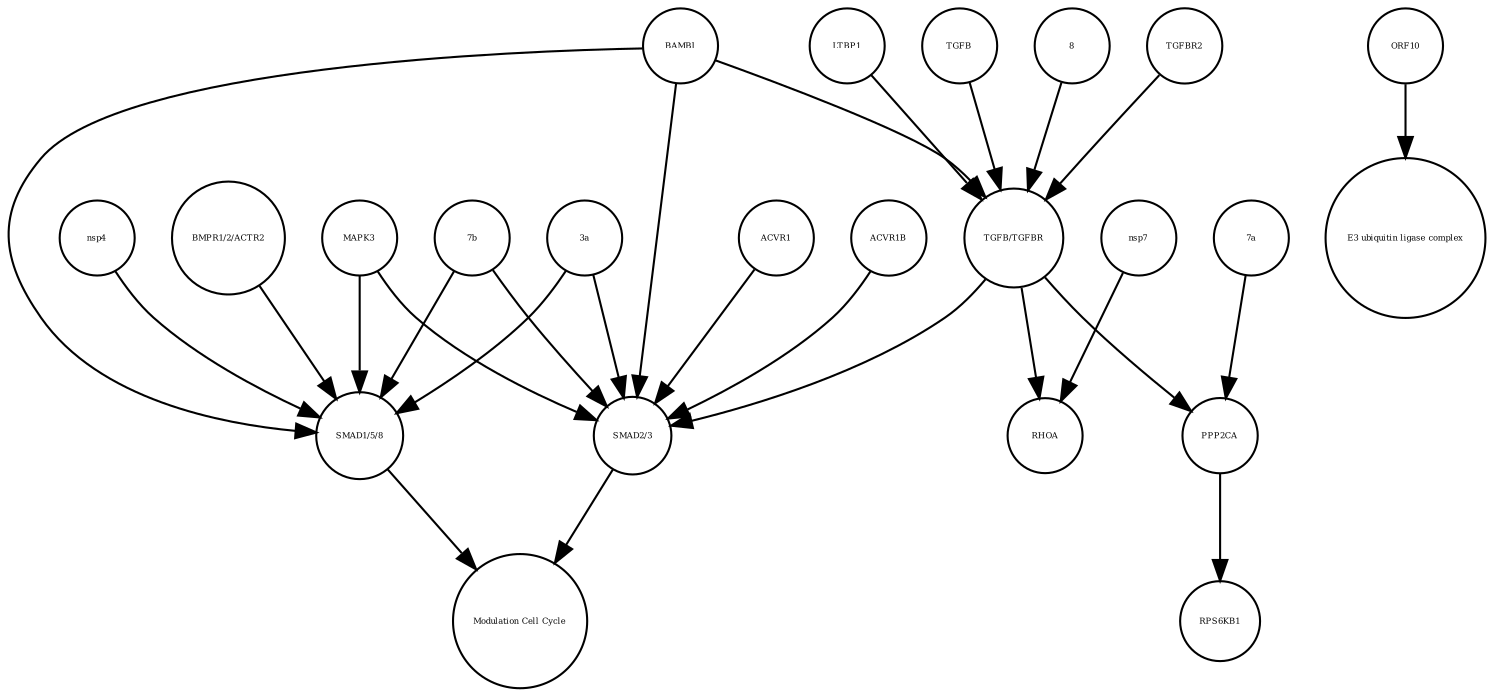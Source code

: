 strict digraph  {
"SMAD1/5/8" [annotation="", bipartite=0, cls=complex, fontsize=4, label="SMAD1/5/8", shape=circle];
"Modulation Cell Cycle" [annotation="", bipartite=0, cls=phenotype, fontsize=4, label="Modulation Cell Cycle", shape=circle];
"SMAD2/3" [annotation="", bipartite=0, cls=complex, fontsize=4, label="SMAD2/3", shape=circle];
BAMBI [annotation="", bipartite=0, cls=macromolecule, fontsize=4, label=BAMBI, shape=circle];
"TGFB/TGFBR" [annotation="", bipartite=0, cls=complex, fontsize=4, label="TGFB/TGFBR", shape=circle];
TGFB [annotation="", bipartite=0, cls=macromolecule, fontsize=4, label=TGFB, shape=circle];
RHOA [annotation="", bipartite=0, cls=macromolecule, fontsize=4, label=RHOA, shape=circle];
nsp4 [annotation="", bipartite=0, cls=macromolecule, fontsize=4, label=nsp4, shape=circle];
"BMPR1/2/ACTR2" [annotation="", bipartite=0, cls=complex, fontsize=4, label="BMPR1/2/ACTR2", shape=circle];
nsp7 [annotation="", bipartite=0, cls=macromolecule, fontsize=4, label=nsp7, shape=circle];
PPP2CA [annotation="", bipartite=0, cls=macromolecule, fontsize=4, label=PPP2CA, shape=circle];
8 [annotation="", bipartite=0, cls=macromolecule, fontsize=4, label=8, shape=circle];
ORF10 [annotation="", bipartite=0, cls=macromolecule, fontsize=4, label=ORF10, shape=circle];
TGFBR2 [annotation="", bipartite=0, cls=macromolecule, fontsize=4, label=TGFBR2, shape=circle];
RPS6KB1 [annotation="", bipartite=0, cls=macromolecule, fontsize=4, label=RPS6KB1, shape=circle];
MAPK3 [annotation="", bipartite=0, cls=macromolecule, fontsize=4, label=MAPK3, shape=circle];
ACVR1 [annotation="", bipartite=0, cls=macromolecule, fontsize=4, label=ACVR1, shape=circle];
"7b" [annotation="", bipartite=0, cls=macromolecule, fontsize=4, label="7b", shape=circle];
"3a" [annotation="", bipartite=0, cls=macromolecule, fontsize=4, label="3a", shape=circle];
LTBP1 [annotation="", bipartite=0, cls=macromolecule, fontsize=4, label=LTBP1, shape=circle];
"E3 ubiquitin ligase complex" [annotation="", bipartite=0, cls=complex, fontsize=4, label="E3 ubiquitin ligase complex", shape=circle];
ACVR1B [annotation="", bipartite=0, cls=macromolecule, fontsize=4, label=ACVR1B, shape=circle];
"7a" [annotation="", bipartite=0, cls=macromolecule, fontsize=4, label="7a", shape=circle];
"SMAD1/5/8" -> "Modulation Cell Cycle"  [annotation="", interaction_type=stimulation];
"SMAD2/3" -> "Modulation Cell Cycle"  [annotation="", interaction_type=stimulation];
BAMBI -> "TGFB/TGFBR"  [annotation="urn_miriam_doi_10.1101%2F2020.06.17.156455", interaction_type=inhibition];
BAMBI -> "SMAD2/3"  [annotation="urn_miriam_doi_10.1101%2F2020.06.17.156455", interaction_type=inhibition];
BAMBI -> "SMAD1/5/8"  [annotation="urn_miriam_doi_10.1101%2F2020.06.17.156455", interaction_type=inhibition];
"TGFB/TGFBR" -> PPP2CA  [annotation="urn_miriam_doi_10.1101%2F2020.03.31.019216", interaction_type=stimulation];
"TGFB/TGFBR" -> "SMAD2/3"  [annotation="urn_miriam_doi_10.1101%2F2020.06.17.156455", interaction_type=stimulation];
"TGFB/TGFBR" -> RHOA  [annotation="urn_miriam_doi_10.1101%2F2020.06.17.156455", interaction_type=stimulation];
TGFB -> "TGFB/TGFBR"  [annotation="", interaction_type=production];
nsp4 -> "SMAD1/5/8"  [annotation="urn_miriam_doi_10.1101%2F2020.06.17.156455", interaction_type=stimulation];
"BMPR1/2/ACTR2" -> "SMAD1/5/8"  [annotation="urn_miriam_doi_10.1101%2F2020.06.17.156455", interaction_type=catalysis];
nsp7 -> RHOA  [annotation="urn_miriam_doi_10.1101%2F2020.06.17.156455", interaction_type=stimulation];
PPP2CA -> RPS6KB1  [annotation="", interaction_type=catalysis];
8 -> "TGFB/TGFBR"  [annotation="urn_miriam_doi_10.1101%2F2020.06.17.156455", interaction_type=stimulation];
ORF10 -> "E3 ubiquitin ligase complex"  [annotation="", interaction_type=production];
TGFBR2 -> "TGFB/TGFBR"  [annotation="", interaction_type=production];
MAPK3 -> "SMAD2/3"  [annotation="urn_miriam_doi_10.1101%2F2020.06.17.156455", interaction_type=inhibition];
MAPK3 -> "SMAD1/5/8"  [annotation="urn_miriam_doi_10.1101%2F2020.06.17.156455", interaction_type=inhibition];
ACVR1 -> "SMAD2/3"  [annotation="urn_miriam_doi_10.1101%2F2020.06.17.156455", interaction_type=catalysis];
"7b" -> "SMAD2/3"  [annotation="urn_miriam_doi_10.1101%2F2020.06.17.156455", interaction_type=stimulation];
"7b" -> "SMAD1/5/8"  [annotation="urn_miriam_doi_10.1101%2F2020.06.17.156455", interaction_type=stimulation];
"3a" -> "SMAD2/3"  [annotation="urn_miriam_doi_10.1101%2F2020.06.17.156455", interaction_type=stimulation];
"3a" -> "SMAD1/5/8"  [annotation="urn_miriam_doi_10.1101%2F2020.06.17.156455", interaction_type=stimulation];
LTBP1 -> "TGFB/TGFBR"  [annotation="urn_miriam_doi_10.1101%2F2020.06.17.156455", interaction_type=inhibition];
ACVR1B -> "SMAD2/3"  [annotation="urn_miriam_doi_10.1101%2F2020.06.17.156455", interaction_type=catalysis];
"7a" -> PPP2CA  [annotation="urn_miriam_doi_10.1101%2F2020.03.31.019216", interaction_type=stimulation];
}
